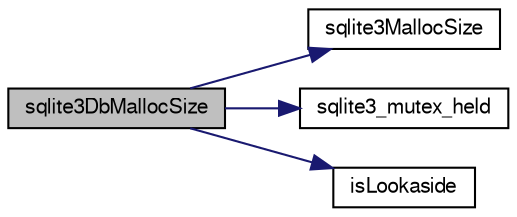 digraph "sqlite3DbMallocSize"
{
  edge [fontname="FreeSans",fontsize="10",labelfontname="FreeSans",labelfontsize="10"];
  node [fontname="FreeSans",fontsize="10",shape=record];
  rankdir="LR";
  Node487436 [label="sqlite3DbMallocSize",height=0.2,width=0.4,color="black", fillcolor="grey75", style="filled", fontcolor="black"];
  Node487436 -> Node487437 [color="midnightblue",fontsize="10",style="solid",fontname="FreeSans"];
  Node487437 [label="sqlite3MallocSize",height=0.2,width=0.4,color="black", fillcolor="white", style="filled",URL="$sqlite3_8c.html#acf5d2a5f35270bafb050bd2def576955"];
  Node487436 -> Node487438 [color="midnightblue",fontsize="10",style="solid",fontname="FreeSans"];
  Node487438 [label="sqlite3_mutex_held",height=0.2,width=0.4,color="black", fillcolor="white", style="filled",URL="$sqlite3_8c.html#acf77da68932b6bc163c5e68547ecc3e7"];
  Node487436 -> Node487439 [color="midnightblue",fontsize="10",style="solid",fontname="FreeSans"];
  Node487439 [label="isLookaside",height=0.2,width=0.4,color="black", fillcolor="white", style="filled",URL="$sqlite3_8c.html#a770fa05ff9717b75e16f4d968a77b897"];
}
